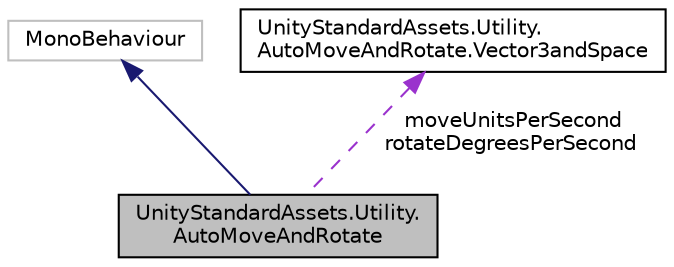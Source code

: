digraph "UnityStandardAssets.Utility.AutoMoveAndRotate"
{
 // LATEX_PDF_SIZE
  edge [fontname="Helvetica",fontsize="10",labelfontname="Helvetica",labelfontsize="10"];
  node [fontname="Helvetica",fontsize="10",shape=record];
  Node2 [label="UnityStandardAssets.Utility.\lAutoMoveAndRotate",height=0.2,width=0.4,color="black", fillcolor="grey75", style="filled", fontcolor="black",tooltip=" "];
  Node3 -> Node2 [dir="back",color="midnightblue",fontsize="10",style="solid",fontname="Helvetica"];
  Node3 [label="MonoBehaviour",height=0.2,width=0.4,color="grey75", fillcolor="white", style="filled",tooltip=" "];
  Node4 -> Node2 [dir="back",color="darkorchid3",fontsize="10",style="dashed",label=" moveUnitsPerSecond\nrotateDegreesPerSecond" ,fontname="Helvetica"];
  Node4 [label="UnityStandardAssets.Utility.\lAutoMoveAndRotate.Vector3andSpace",height=0.2,width=0.4,color="black", fillcolor="white", style="filled",URL="$class_unity_standard_assets_1_1_utility_1_1_auto_move_and_rotate_1_1_vector3and_space.html",tooltip=" "];
}
